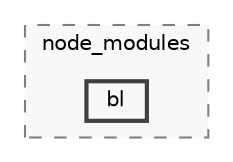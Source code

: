 digraph "backend/node_modules/bl"
{
 // LATEX_PDF_SIZE
  bgcolor="transparent";
  edge [fontname=Helvetica,fontsize=10,labelfontname=Helvetica,labelfontsize=10];
  node [fontname=Helvetica,fontsize=10,shape=box,height=0.2,width=0.4];
  compound=true
  subgraph clusterdir_86dbea9de526ba50b112ba867d8b4b1f {
    graph [ bgcolor="#f8f8f8", pencolor="grey50", label="node_modules", fontname=Helvetica,fontsize=10 style="filled,dashed", URL="dir_86dbea9de526ba50b112ba867d8b4b1f.html",tooltip=""]
  dir_1ea6f887e63dbad3b7555ea2a56736cc [label="bl", fillcolor="#f8f8f8", color="grey25", style="filled,bold", URL="dir_1ea6f887e63dbad3b7555ea2a56736cc.html",tooltip=""];
  }
}
